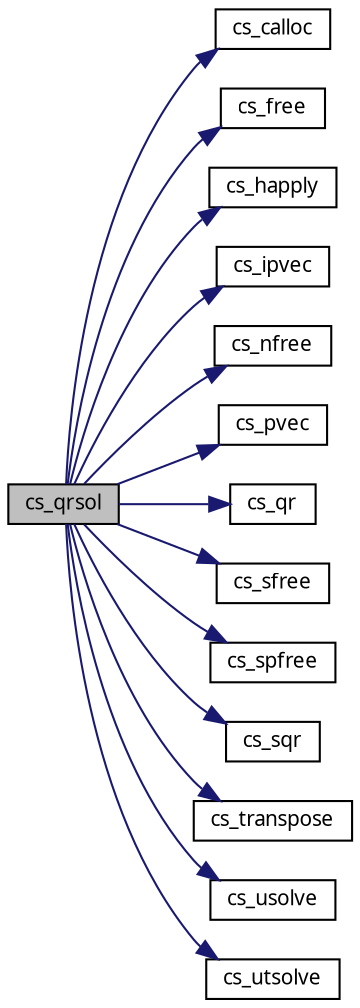 digraph G
{
  edge [fontname="FreeSans.ttf",fontsize=10,labelfontname="FreeSans.ttf",labelfontsize=10];
  node [fontname="FreeSans.ttf",fontsize=10,shape=record];
  rankdir=LR;
  Node1 [label="cs_qrsol",height=0.2,width=0.4,color="black", fillcolor="grey75", style="filled" fontcolor="black"];
  Node1 -> Node2 [color="midnightblue",fontsize=10,style="solid",fontname="FreeSans.ttf"];
  Node2 [label="cs_calloc",height=0.2,width=0.4,color="black", fillcolor="white", style="filled",URL="$cs_8c.html#d3e846c0142a1457e8e85bcaf559fb98"];
  Node1 -> Node3 [color="midnightblue",fontsize=10,style="solid",fontname="FreeSans.ttf"];
  Node3 [label="cs_free",height=0.2,width=0.4,color="black", fillcolor="white", style="filled",URL="$cs_8c.html#78c1d1194aacc65212bb0d2b03643ac7"];
  Node1 -> Node4 [color="midnightblue",fontsize=10,style="solid",fontname="FreeSans.ttf"];
  Node4 [label="cs_happly",height=0.2,width=0.4,color="black", fillcolor="white", style="filled",URL="$cs_8c.html#27050a31d36046e833b7763fe8ef62ce"];
  Node1 -> Node5 [color="midnightblue",fontsize=10,style="solid",fontname="FreeSans.ttf"];
  Node5 [label="cs_ipvec",height=0.2,width=0.4,color="black", fillcolor="white", style="filled",URL="$cs_8c.html#1d7df434402e7553c34dbd59fd040159"];
  Node1 -> Node6 [color="midnightblue",fontsize=10,style="solid",fontname="FreeSans.ttf"];
  Node6 [label="cs_nfree",height=0.2,width=0.4,color="black", fillcolor="white", style="filled",URL="$cs_8c.html#f2e6d75dfc24a842fdbce3aa510dc4bc"];
  Node1 -> Node7 [color="midnightblue",fontsize=10,style="solid",fontname="FreeSans.ttf"];
  Node7 [label="cs_pvec",height=0.2,width=0.4,color="black", fillcolor="white", style="filled",URL="$cs_8c.html#d854f5cf7572128900a5acb1a7c87754"];
  Node1 -> Node8 [color="midnightblue",fontsize=10,style="solid",fontname="FreeSans.ttf"];
  Node8 [label="cs_qr",height=0.2,width=0.4,color="black", fillcolor="white", style="filled",URL="$cs_8c.html#767dc90c22d90fe898f72c2da0d98c03"];
  Node1 -> Node9 [color="midnightblue",fontsize=10,style="solid",fontname="FreeSans.ttf"];
  Node9 [label="cs_sfree",height=0.2,width=0.4,color="black", fillcolor="white", style="filled",URL="$cs_8c.html#ce766075ef439ad6e4347f6b076eb4b7"];
  Node1 -> Node10 [color="midnightblue",fontsize=10,style="solid",fontname="FreeSans.ttf"];
  Node10 [label="cs_spfree",height=0.2,width=0.4,color="black", fillcolor="white", style="filled",URL="$cs_8c.html#6d705e404a7831ccf01bc0ea064215b9"];
  Node1 -> Node11 [color="midnightblue",fontsize=10,style="solid",fontname="FreeSans.ttf"];
  Node11 [label="cs_sqr",height=0.2,width=0.4,color="black", fillcolor="white", style="filled",URL="$cs_8c.html#31db4da8e996966094f83c7601dc08ff"];
  Node1 -> Node12 [color="midnightblue",fontsize=10,style="solid",fontname="FreeSans.ttf"];
  Node12 [label="cs_transpose",height=0.2,width=0.4,color="black", fillcolor="white", style="filled",URL="$cs_8c.html#090225477a18abe5f8d5ab26e4efaf3a"];
  Node1 -> Node13 [color="midnightblue",fontsize=10,style="solid",fontname="FreeSans.ttf"];
  Node13 [label="cs_usolve",height=0.2,width=0.4,color="black", fillcolor="white", style="filled",URL="$cs_8c.html#a4cdacecec403b30b97abc7c27594b4f"];
  Node1 -> Node14 [color="midnightblue",fontsize=10,style="solid",fontname="FreeSans.ttf"];
  Node14 [label="cs_utsolve",height=0.2,width=0.4,color="black", fillcolor="white", style="filled",URL="$cs_8c.html#9fbb54471515f219326666ffc4e3e255"];
}

